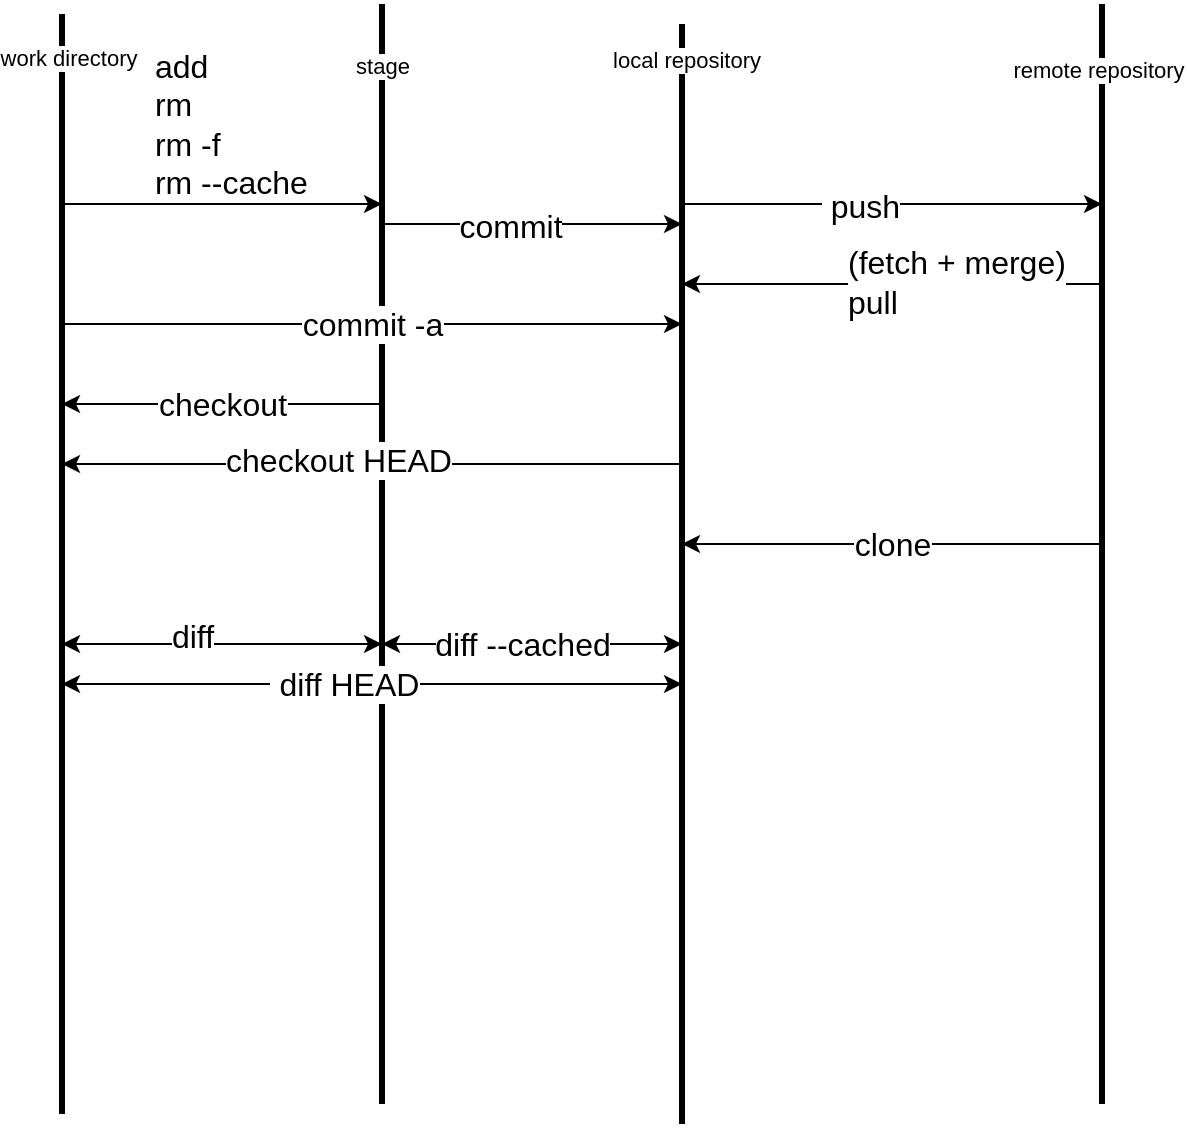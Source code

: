 <mxfile version="13.4.1" type="github"><diagram id="kU-mz5HC-1wn6xSxI2gJ" name="第 1 页"><mxGraphModel dx="946" dy="591" grid="1" gridSize="10" guides="1" tooltips="1" connect="1" arrows="1" fold="1" page="1" pageScale="1" pageWidth="827" pageHeight="1169" math="0" shadow="0"><root><mxCell id="0"/><mxCell id="1" parent="0"/><mxCell id="bWWtePOqd9T8eJZpYpv8-1" value="" style="endArrow=none;html=1;strokeWidth=3;" parent="1" edge="1"><mxGeometry width="50" height="50" relative="1" as="geometry"><mxPoint x="470" y="600" as="sourcePoint"/><mxPoint x="470" y="50" as="targetPoint"/></mxGeometry></mxCell><mxCell id="C2zOJtCjhr-DjaUJAs3z-6" value="local repository" style="edgeLabel;html=1;align=center;verticalAlign=middle;resizable=0;points=[];" vertex="1" connectable="0" parent="bWWtePOqd9T8eJZpYpv8-1"><mxGeometry x="0.934" y="-2" relative="1" as="geometry"><mxPoint as="offset"/></mxGeometry></mxCell><mxCell id="bWWtePOqd9T8eJZpYpv8-2" value="" style="endArrow=none;html=1;strokeWidth=3;" parent="1" edge="1"><mxGeometry width="50" height="50" relative="1" as="geometry"><mxPoint x="160" y="595" as="sourcePoint"/><mxPoint x="160" y="45" as="targetPoint"/></mxGeometry></mxCell><mxCell id="C2zOJtCjhr-DjaUJAs3z-2" value="work directory" style="edgeLabel;html=1;align=center;verticalAlign=middle;resizable=0;points=[];" vertex="1" connectable="0" parent="bWWtePOqd9T8eJZpYpv8-2"><mxGeometry x="0.92" y="-3" relative="1" as="geometry"><mxPoint as="offset"/></mxGeometry></mxCell><mxCell id="bWWtePOqd9T8eJZpYpv8-3" value="" style="endArrow=none;html=1;strokeWidth=3;" parent="1" edge="1"><mxGeometry width="50" height="50" relative="1" as="geometry"><mxPoint x="320" y="590" as="sourcePoint"/><mxPoint x="320" y="40" as="targetPoint"/></mxGeometry></mxCell><mxCell id="C2zOJtCjhr-DjaUJAs3z-3" value="stage" style="edgeLabel;html=1;align=center;verticalAlign=middle;resizable=0;points=[];" vertex="1" connectable="0" parent="bWWtePOqd9T8eJZpYpv8-3"><mxGeometry x="0.887" relative="1" as="geometry"><mxPoint as="offset"/></mxGeometry></mxCell><mxCell id="C2zOJtCjhr-DjaUJAs3z-1" value="" style="endArrow=none;html=1;strokeWidth=3;" edge="1" parent="1"><mxGeometry width="50" height="50" relative="1" as="geometry"><mxPoint x="680" y="590" as="sourcePoint"/><mxPoint x="680" y="40" as="targetPoint"/></mxGeometry></mxCell><mxCell id="C2zOJtCjhr-DjaUJAs3z-7" value="remote repository" style="edgeLabel;html=1;align=center;verticalAlign=middle;resizable=0;points=[];" vertex="1" connectable="0" parent="C2zOJtCjhr-DjaUJAs3z-1"><mxGeometry x="0.88" y="2" relative="1" as="geometry"><mxPoint as="offset"/></mxGeometry></mxCell><mxCell id="C2zOJtCjhr-DjaUJAs3z-8" value="" style="endArrow=classic;html=1;" edge="1" parent="1"><mxGeometry width="50" height="50" relative="1" as="geometry"><mxPoint x="160" y="140" as="sourcePoint"/><mxPoint x="320" y="140" as="targetPoint"/></mxGeometry></mxCell><mxCell id="C2zOJtCjhr-DjaUJAs3z-9" value="&amp;nbsp;add&lt;br&gt;&amp;nbsp;rm&lt;br style=&quot;font-size: 16px&quot;&gt;&amp;nbsp;rm -f&lt;br&gt;&amp;nbsp;rm --cache" style="text;html=1;strokeColor=none;fillColor=none;align=left;verticalAlign=middle;whiteSpace=wrap;rounded=0;strokeWidth=1;fontSize=16;" vertex="1" parent="1"><mxGeometry x="200" y="90" width="110" height="20" as="geometry"/></mxCell><mxCell id="C2zOJtCjhr-DjaUJAs3z-10" value="" style="endArrow=classic;html=1;fontSize=16;" edge="1" parent="1"><mxGeometry width="50" height="50" relative="1" as="geometry"><mxPoint x="320" y="150" as="sourcePoint"/><mxPoint x="470" y="150" as="targetPoint"/></mxGeometry></mxCell><mxCell id="C2zOJtCjhr-DjaUJAs3z-11" value="commit" style="edgeLabel;html=1;align=center;verticalAlign=middle;resizable=0;points=[];fontSize=16;" vertex="1" connectable="0" parent="C2zOJtCjhr-DjaUJAs3z-10"><mxGeometry x="-0.147" y="-1" relative="1" as="geometry"><mxPoint as="offset"/></mxGeometry></mxCell><mxCell id="C2zOJtCjhr-DjaUJAs3z-12" value="" style="endArrow=classic;html=1;fontSize=16;" edge="1" parent="1"><mxGeometry width="50" height="50" relative="1" as="geometry"><mxPoint x="470" y="140" as="sourcePoint"/><mxPoint x="680" y="140" as="targetPoint"/></mxGeometry></mxCell><mxCell id="C2zOJtCjhr-DjaUJAs3z-13" value="&amp;nbsp;push" style="edgeLabel;html=1;align=center;verticalAlign=middle;resizable=0;points=[];fontSize=16;" vertex="1" connectable="0" parent="C2zOJtCjhr-DjaUJAs3z-12"><mxGeometry x="-0.152" y="-1" relative="1" as="geometry"><mxPoint as="offset"/></mxGeometry></mxCell><mxCell id="C2zOJtCjhr-DjaUJAs3z-14" value="" style="endArrow=classic;html=1;fontSize=16;" edge="1" parent="1"><mxGeometry width="50" height="50" relative="1" as="geometry"><mxPoint x="680" y="180" as="sourcePoint"/><mxPoint x="470" y="180" as="targetPoint"/></mxGeometry></mxCell><mxCell id="C2zOJtCjhr-DjaUJAs3z-15" value="(fetch + merge)&lt;br&gt;pull" style="edgeLabel;html=1;align=left;verticalAlign=middle;resizable=0;points=[];fontSize=16;" vertex="1" connectable="0" parent="C2zOJtCjhr-DjaUJAs3z-14"><mxGeometry x="0.229" y="-1" relative="1" as="geometry"><mxPoint as="offset"/></mxGeometry></mxCell><mxCell id="C2zOJtCjhr-DjaUJAs3z-22" value="checkout" style="endArrow=classic;html=1;fontSize=16;" edge="1" parent="1"><mxGeometry width="50" height="50" relative="1" as="geometry"><mxPoint x="320" y="240" as="sourcePoint"/><mxPoint x="160" y="240" as="targetPoint"/></mxGeometry></mxCell><mxCell id="C2zOJtCjhr-DjaUJAs3z-23" value="" style="endArrow=classic;html=1;fontSize=16;" edge="1" parent="1"><mxGeometry width="50" height="50" relative="1" as="geometry"><mxPoint x="470" y="270" as="sourcePoint"/><mxPoint x="160" y="270" as="targetPoint"/></mxGeometry></mxCell><mxCell id="C2zOJtCjhr-DjaUJAs3z-24" value="checkout HEAD" style="edgeLabel;html=1;align=center;verticalAlign=middle;resizable=0;points=[];fontSize=16;" vertex="1" connectable="0" parent="C2zOJtCjhr-DjaUJAs3z-23"><mxGeometry x="0.11" y="-2" relative="1" as="geometry"><mxPoint as="offset"/></mxGeometry></mxCell><mxCell id="C2zOJtCjhr-DjaUJAs3z-25" value="" style="endArrow=classic;startArrow=classic;html=1;fontSize=16;" edge="1" parent="1"><mxGeometry width="50" height="50" relative="1" as="geometry"><mxPoint x="160" y="360" as="sourcePoint"/><mxPoint x="320" y="360" as="targetPoint"/></mxGeometry></mxCell><mxCell id="C2zOJtCjhr-DjaUJAs3z-26" value="diff" style="edgeLabel;html=1;align=center;verticalAlign=middle;resizable=0;points=[];fontSize=16;" vertex="1" connectable="0" parent="C2zOJtCjhr-DjaUJAs3z-25"><mxGeometry x="-0.188" y="4" relative="1" as="geometry"><mxPoint as="offset"/></mxGeometry></mxCell><mxCell id="C2zOJtCjhr-DjaUJAs3z-27" value="" style="endArrow=classic;startArrow=classic;html=1;fontSize=16;" edge="1" parent="1"><mxGeometry width="50" height="50" relative="1" as="geometry"><mxPoint x="160" y="380" as="sourcePoint"/><mxPoint x="470" y="380" as="targetPoint"/></mxGeometry></mxCell><mxCell id="C2zOJtCjhr-DjaUJAs3z-28" value="&amp;nbsp;diff HEAD" style="edgeLabel;html=1;align=center;verticalAlign=middle;resizable=0;points=[];fontSize=16;" vertex="1" connectable="0" parent="C2zOJtCjhr-DjaUJAs3z-27"><mxGeometry x="-0.09" relative="1" as="geometry"><mxPoint as="offset"/></mxGeometry></mxCell><mxCell id="C2zOJtCjhr-DjaUJAs3z-29" value="" style="endArrow=classic;startArrow=classic;html=1;fontSize=16;" edge="1" parent="1"><mxGeometry width="50" height="50" relative="1" as="geometry"><mxPoint x="320" y="360" as="sourcePoint"/><mxPoint x="470" y="360" as="targetPoint"/></mxGeometry></mxCell><mxCell id="C2zOJtCjhr-DjaUJAs3z-30" value="diff --cached" style="edgeLabel;html=1;align=center;verticalAlign=middle;resizable=0;points=[];fontSize=16;" vertex="1" connectable="0" parent="C2zOJtCjhr-DjaUJAs3z-29"><mxGeometry x="-0.187" relative="1" as="geometry"><mxPoint x="9" as="offset"/></mxGeometry></mxCell><mxCell id="C2zOJtCjhr-DjaUJAs3z-31" value="clone" style="endArrow=classic;html=1;fontSize=16;" edge="1" parent="1"><mxGeometry width="50" height="50" relative="1" as="geometry"><mxPoint x="680" y="310" as="sourcePoint"/><mxPoint x="470" y="310" as="targetPoint"/></mxGeometry></mxCell><mxCell id="C2zOJtCjhr-DjaUJAs3z-32" value="commit -a" style="endArrow=classic;html=1;fontSize=16;" edge="1" parent="1"><mxGeometry width="50" height="50" relative="1" as="geometry"><mxPoint x="160" y="200" as="sourcePoint"/><mxPoint x="470" y="200" as="targetPoint"/></mxGeometry></mxCell></root></mxGraphModel></diagram></mxfile>